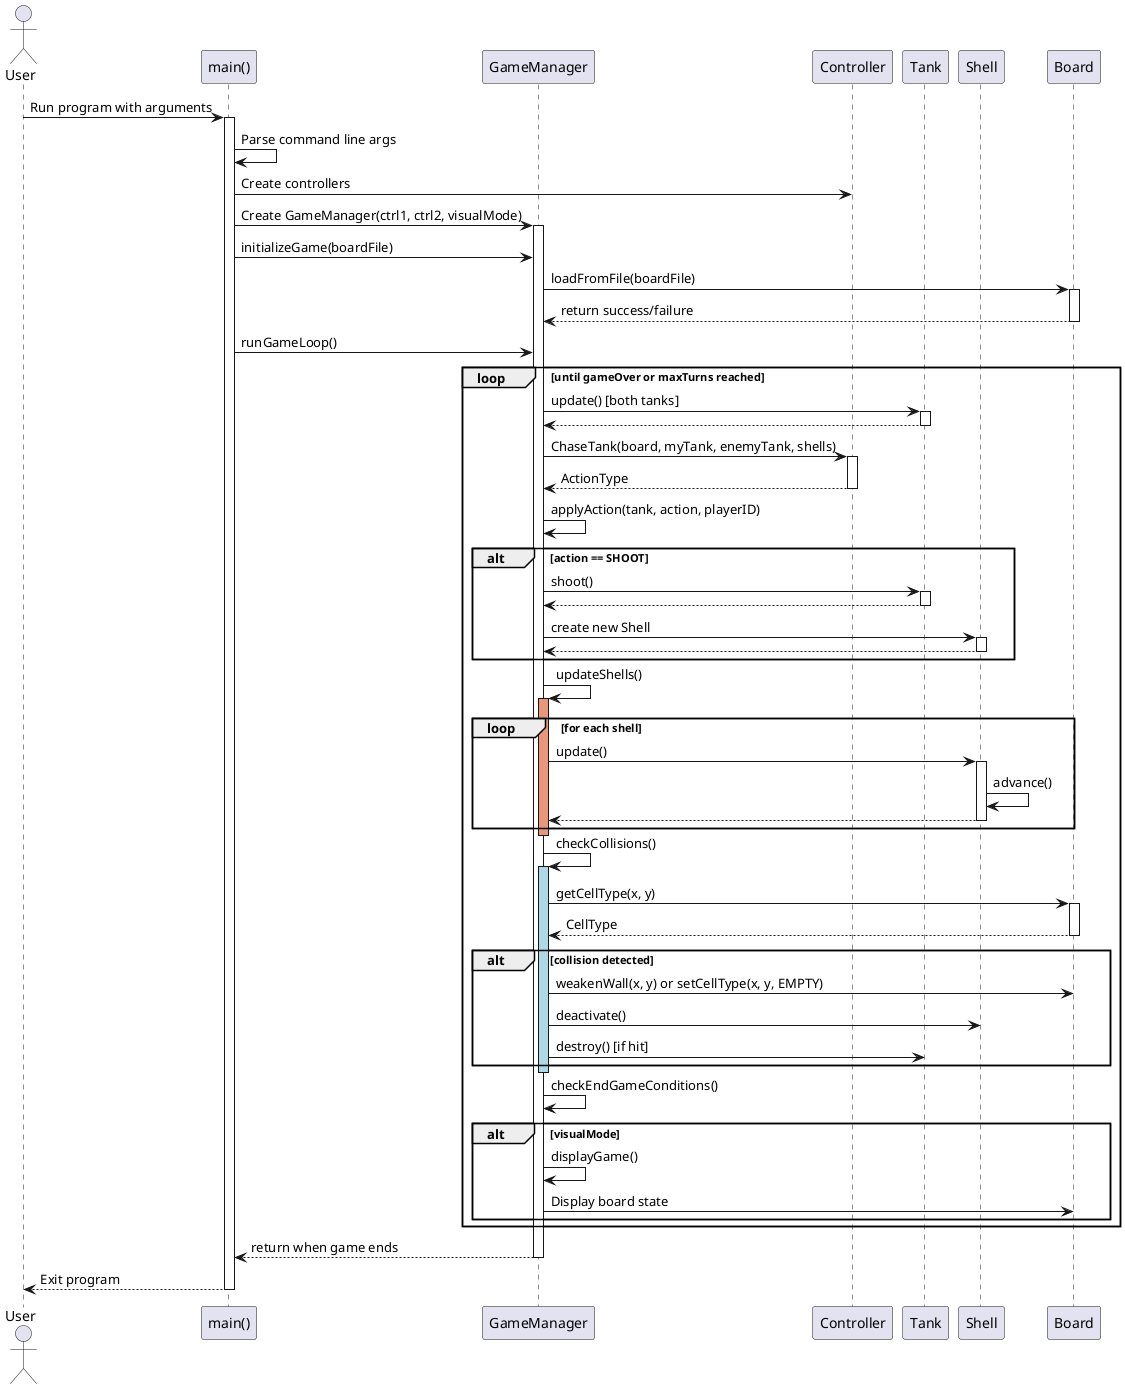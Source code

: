 @startuml TankGameMainFlow

actor User
participant "main()" as Main
participant "GameManager" as GM
participant "Controller" as Ctrl
participant "Tank" as Tank
participant "Shell" as Shell
participant "Board" as Board

User -> Main : Run program with arguments
activate Main

Main -> Main : Parse command line args
Main -> Ctrl : Create controllers
Main -> GM : Create GameManager(ctrl1, ctrl2, visualMode)
activate GM

Main -> GM : initializeGame(boardFile)
GM -> Board : loadFromFile(boardFile)
activate Board
Board --> GM : return success/failure
deactivate Board

Main -> GM : runGameLoop()

loop until gameOver or maxTurns reached
    GM -> Tank : update() [both tanks]
    activate Tank
    Tank --> GM
    deactivate Tank
    
    GM -> Ctrl : ChaseTank(board, myTank, enemyTank, shells)
    activate Ctrl
    Ctrl --> GM : ActionType
    deactivate Ctrl
    
    GM -> GM : applyAction(tank, action, playerID)
    
    alt action == SHOOT
        GM -> Tank : shoot()
        activate Tank
        Tank --> GM
        deactivate Tank
        
        GM -> Shell : create new Shell
        activate Shell
        Shell --> GM
        deactivate Shell
    end
    
    GM -> GM : updateShells()
    activate GM #DarkSalmon
    
    loop for each shell
        GM -> Shell : update()
        activate Shell
        Shell -> Shell : advance()
        Shell --> GM
        deactivate Shell
    end
    deactivate GM
    
    GM -> GM : checkCollisions()
    activate GM #LightBlue
    
    GM -> Board : getCellType(x, y)
    activate Board
    Board --> GM : CellType
    deactivate Board
    
    alt collision detected
        GM -> Board : weakenWall(x, y) or setCellType(x, y, EMPTY)
        GM -> Shell : deactivate()
        GM -> Tank : destroy() [if hit]
    end
    deactivate GM
    
    GM -> GM : checkEndGameConditions()
    
    alt visualMode
        GM -> GM : displayGame()
        GM -> Board : Display board state
    end
end

GM --> Main : return when game ends
deactivate GM

Main --> User : Exit program
deactivate Main

@enduml
